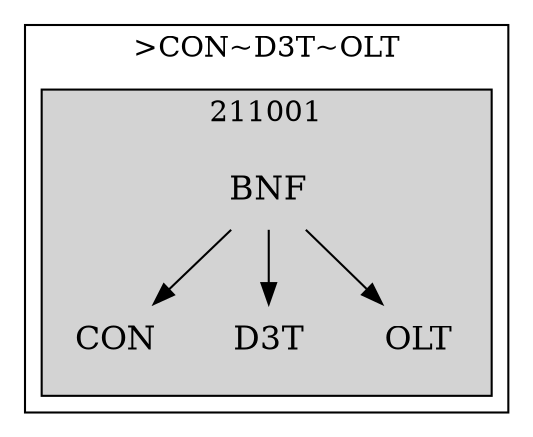 strict digraph FirstlevelCluster {
	labelloc = "t";
	compound = false;
	subgraph cluster_0 {
	label= ">CON~D3T~OLT";
		subgraph	cluster_2 {
		label = "211001";
			style = filled;
			node	[label = CON, shape = plaintext, fontsize = 16] CON2;
			node	[label = BNF, shape = plaintext, fontsize = 16] BNF2;
			node	[label = D3T, shape = plaintext, fontsize = 16] D3T2;
			node	[label = OLT, shape = plaintext, fontsize = 16] OLT2;
			BNF2->CON2;BNF2->D3T2;BNF2->OLT2;			}
}}
